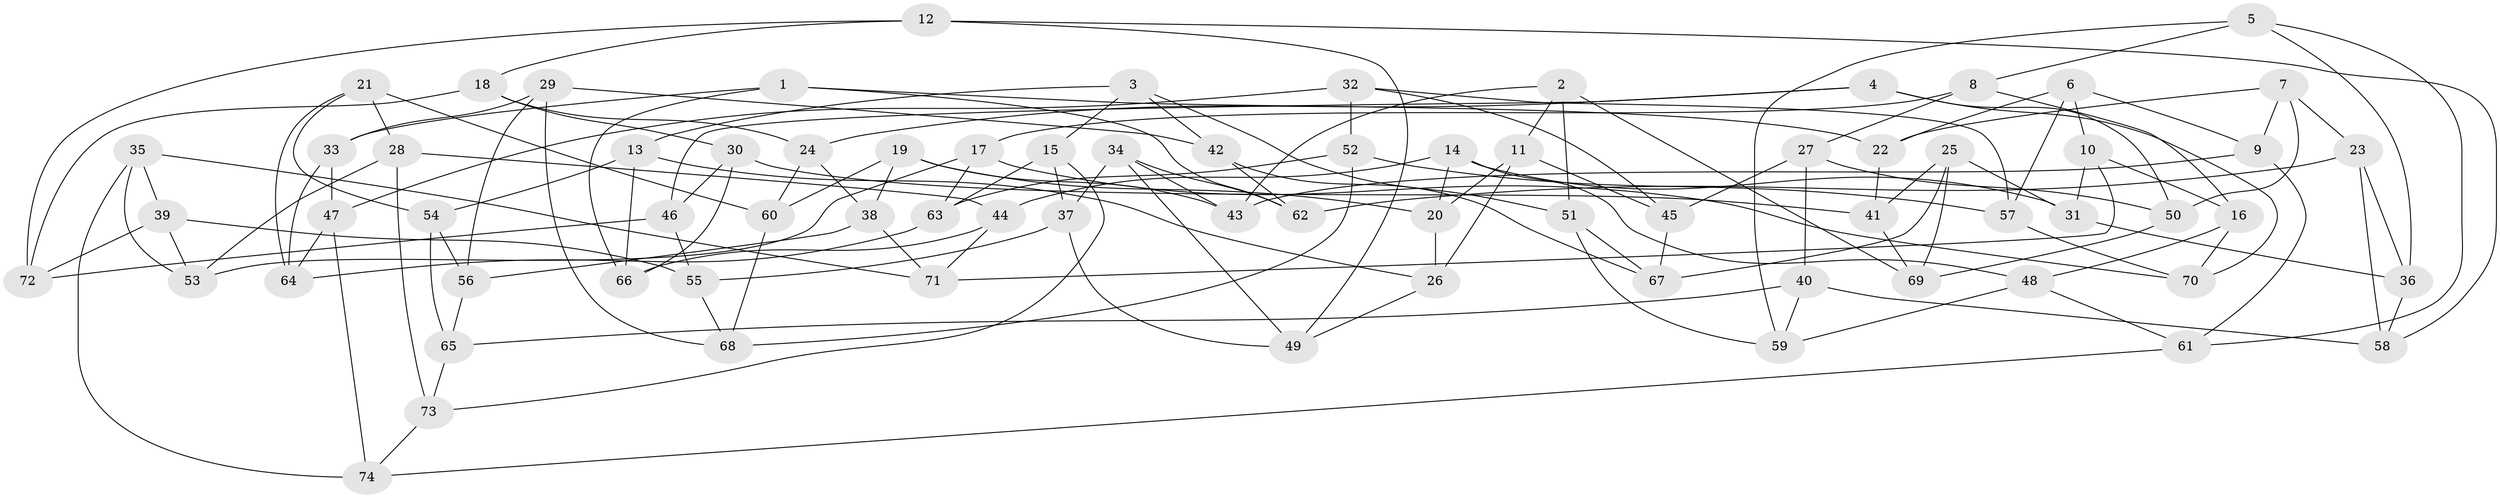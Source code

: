 // Generated by graph-tools (version 1.1) at 2025/27/03/09/25 03:27:00]
// undirected, 74 vertices, 148 edges
graph export_dot {
graph [start="1"]
  node [color=gray90,style=filled];
  1;
  2;
  3;
  4;
  5;
  6;
  7;
  8;
  9;
  10;
  11;
  12;
  13;
  14;
  15;
  16;
  17;
  18;
  19;
  20;
  21;
  22;
  23;
  24;
  25;
  26;
  27;
  28;
  29;
  30;
  31;
  32;
  33;
  34;
  35;
  36;
  37;
  38;
  39;
  40;
  41;
  42;
  43;
  44;
  45;
  46;
  47;
  48;
  49;
  50;
  51;
  52;
  53;
  54;
  55;
  56;
  57;
  58;
  59;
  60;
  61;
  62;
  63;
  64;
  65;
  66;
  67;
  68;
  69;
  70;
  71;
  72;
  73;
  74;
  1 -- 33;
  1 -- 62;
  1 -- 22;
  1 -- 66;
  2 -- 43;
  2 -- 69;
  2 -- 51;
  2 -- 11;
  3 -- 42;
  3 -- 13;
  3 -- 15;
  3 -- 51;
  4 -- 50;
  4 -- 46;
  4 -- 24;
  4 -- 70;
  5 -- 59;
  5 -- 8;
  5 -- 61;
  5 -- 36;
  6 -- 10;
  6 -- 57;
  6 -- 22;
  6 -- 9;
  7 -- 22;
  7 -- 50;
  7 -- 23;
  7 -- 9;
  8 -- 17;
  8 -- 16;
  8 -- 27;
  9 -- 61;
  9 -- 43;
  10 -- 71;
  10 -- 16;
  10 -- 31;
  11 -- 20;
  11 -- 45;
  11 -- 26;
  12 -- 58;
  12 -- 72;
  12 -- 49;
  12 -- 18;
  13 -- 66;
  13 -- 54;
  13 -- 26;
  14 -- 44;
  14 -- 20;
  14 -- 48;
  14 -- 31;
  15 -- 37;
  15 -- 63;
  15 -- 73;
  16 -- 48;
  16 -- 70;
  17 -- 63;
  17 -- 53;
  17 -- 70;
  18 -- 72;
  18 -- 24;
  18 -- 30;
  19 -- 38;
  19 -- 43;
  19 -- 60;
  19 -- 20;
  20 -- 26;
  21 -- 28;
  21 -- 60;
  21 -- 54;
  21 -- 64;
  22 -- 41;
  23 -- 62;
  23 -- 58;
  23 -- 36;
  24 -- 60;
  24 -- 38;
  25 -- 67;
  25 -- 31;
  25 -- 69;
  25 -- 41;
  26 -- 49;
  27 -- 45;
  27 -- 40;
  27 -- 50;
  28 -- 53;
  28 -- 44;
  28 -- 73;
  29 -- 68;
  29 -- 42;
  29 -- 56;
  29 -- 33;
  30 -- 66;
  30 -- 41;
  30 -- 46;
  31 -- 36;
  32 -- 47;
  32 -- 52;
  32 -- 57;
  32 -- 45;
  33 -- 64;
  33 -- 47;
  34 -- 43;
  34 -- 37;
  34 -- 62;
  34 -- 49;
  35 -- 39;
  35 -- 53;
  35 -- 74;
  35 -- 71;
  36 -- 58;
  37 -- 49;
  37 -- 55;
  38 -- 56;
  38 -- 71;
  39 -- 55;
  39 -- 72;
  39 -- 53;
  40 -- 59;
  40 -- 58;
  40 -- 65;
  41 -- 69;
  42 -- 62;
  42 -- 67;
  44 -- 71;
  44 -- 66;
  45 -- 67;
  46 -- 55;
  46 -- 72;
  47 -- 64;
  47 -- 74;
  48 -- 61;
  48 -- 59;
  50 -- 69;
  51 -- 67;
  51 -- 59;
  52 -- 63;
  52 -- 68;
  52 -- 57;
  54 -- 65;
  54 -- 56;
  55 -- 68;
  56 -- 65;
  57 -- 70;
  60 -- 68;
  61 -- 74;
  63 -- 64;
  65 -- 73;
  73 -- 74;
}
